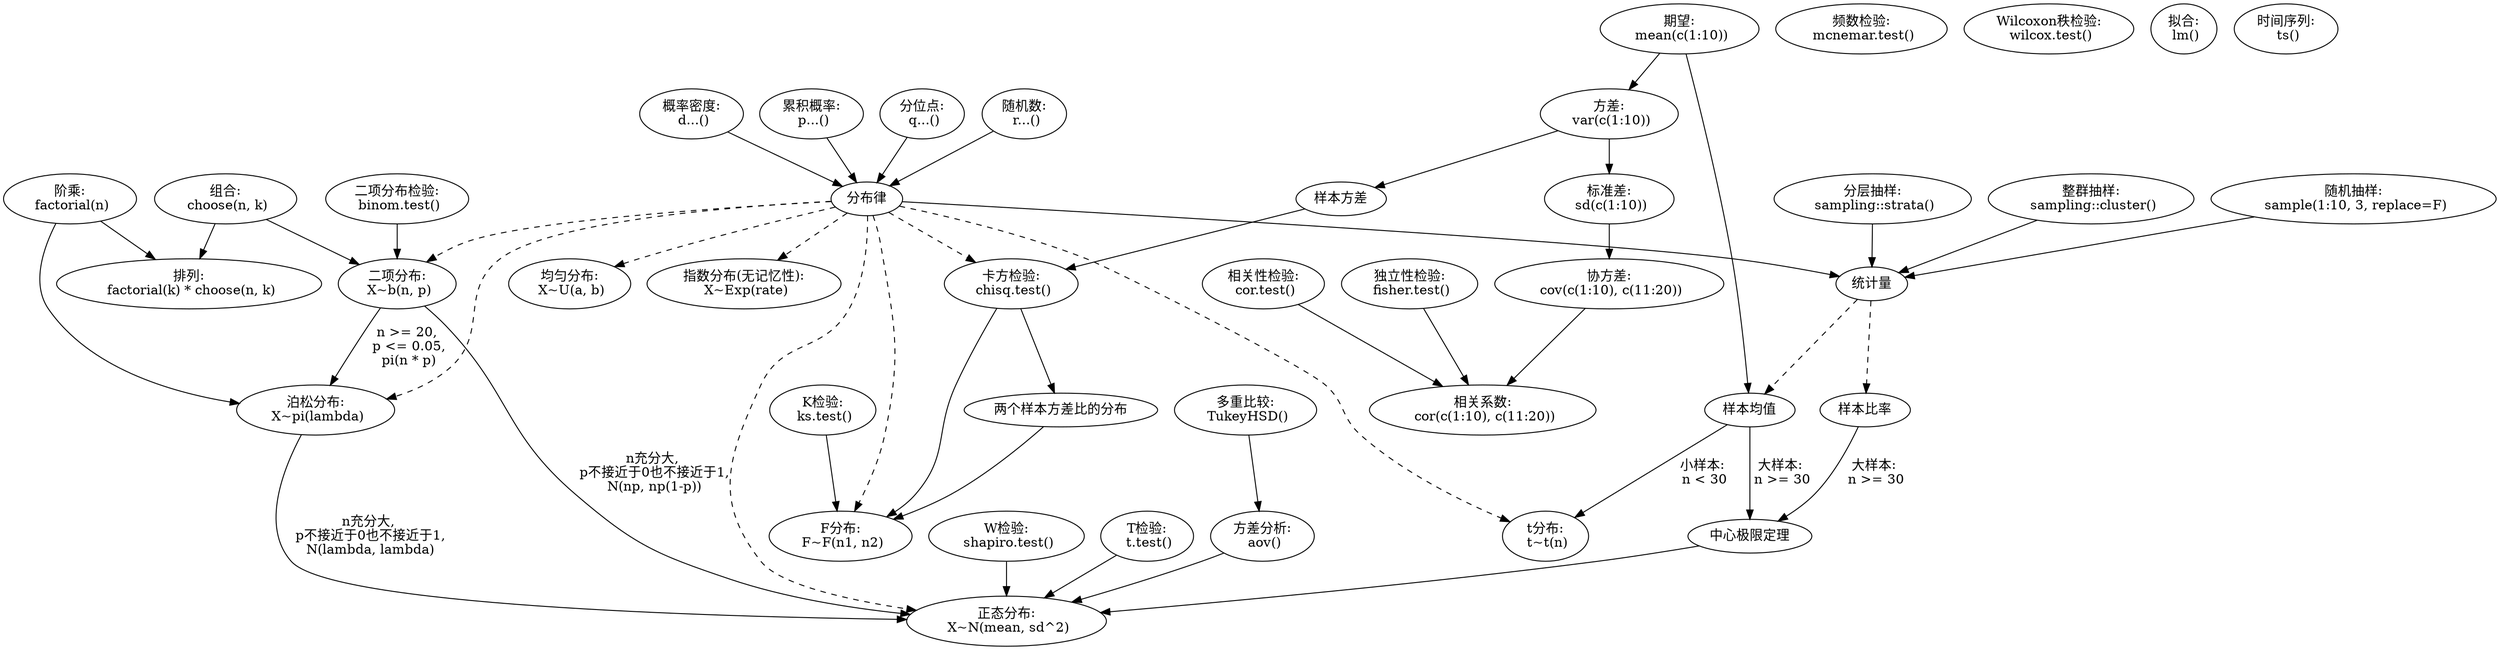 digraph pracR{
  /*plotmath*/

  factorial[label="阶乘:\n factorial(n)"];
  choose[label="组合:\n choose(n, k)"];
  array[label="排列:\n factorial(k) * choose(n, k)"]

  factorial -> array;
  choose -> array;

  distribution[label="分布律"];

  d[label="概率密度:\n d...()"];
  p[label="累积概率:\n p...()"];
  q[label="分位点:\n q...()"];
  r[label="随机数:\n r...()"];

  d -> distribution;
  p -> distribution;
  q -> distribution;
  r -> distribution;

  binom[label="二项分布:\n X~b(n, p)"];
  pois[label="泊松分布:\n X~pi(lambda)"];
  norm[label="正态分布:\n X~N(mean, sd^2)"];
  unif[label="均匀分布:\n X~U(a, b)"];
  exp[label="指数分布(无记忆性):\n X~Exp(rate)"];
  t[label="t分布:\n t~t(n)"];
  chisq[label="卡方分布:\n chisq^2~hisq^2(n)"];
  F[label="F分布:\n F~F(n1, n2)"];

  distribution -> binom[style="dashed"];
  distribution -> pois[style="dashed"];
  distribution -> norm[style="dashed"];
  distribution -> unif[style="dashed"];
  distribution -> exp[style="dashed"];
  distribution -> t[style="dashed"];
  distribution -> chisq[style="dashed"];
  distribution -> F[style="dashed"];

  choose -> binom;
  factorial -> pois;

  binom -> pois[label="n >= 20,\n p <= 0.05,\n pi(n * p)"];
  binom -> norm[label="n充分大,\n p不接近于0也不接近于1,\n N(np, np(1-p))"];
  pois -> norm[label="n充分大,\n p不接近于0也不接近于1,\n N(lambda, lambda)"];

  mean[label="期望:\n mean(c(1:10))"];
  var[label="方差:\n var(c(1:10))"];
  sd[label="标准差:\n sd(c(1:10))"];
  cov[label="协方差:\n cov(c(1:10), c(11:20))"];
  cor[label="相关系数:\n cor(c(1:10), c(11:20))"];

  mean -> var -> sd -> cov -> cor;

  sample[label="随机抽样:\n sample(1:10, 3, replace=F)"];
  strata[label="分层抽样:\n sampling::strata()"];
  cluster[label="整群抽样:\n sampling::cluster()"];

  statistic[label="统计量"];

  smean[label="样本均值"];
  srate[label="样本比率"];
  svar[label="样本方差"];

  sample -> statistic;
  strata -> statistic;
  cluster -> statistic;

  mean -> smean;
  var -> svar;

  statistic -> smean[style="dashed"];
  statistic -> srate[style="dashed"];

  distribution -> statistic;

  clt[label="中心极限定理"]

  smean -> clt[label="大样本:\n n >= 30"];
  srate -> clt[label="大样本:\n n >= 30"];

  clt -> norm;

  smean -> t[label="小样本:\n n < 30"];
  svar -> chisq;

  svarate[label="两个样本方差比的分布"];
  chisq -> svarate -> F;

  shapiro[label="W检验:\n shapiro.test()"];
  ks[label="K检验:\n ks.test()"];
  tt[label="T检验:\n t.test()"];
  bt[label="二项分布检验:\n binom.test()"];
  chisq[label="卡方检验:\n chisq.test()"];

  shapiro -> norm;
  tt -> norm;
  ks -> F;
  bt -> binom;
  chisq -> F;

  cort[label="相关性检验:\n cor.test()"];
  fisher[label="独立性检验:\n fisher.test()"];
  mcnemar[label="频数检验:\n mcnemar.test()"];
  wilcox[label="Wilcoxon秩检验:\n wilcox.test()"];

  cort -> cor;
  fisher -> cor;

  aov[label="方差分析:\n aov()"];
  TukeyHSD[label="多重比较:\n TukeyHSD()"];

  aov -> norm;
  TukeyHSD -> aov;

  lm[label="拟合:\n lm()"];
  ts[label="时间序列:\n ts()"]
}
